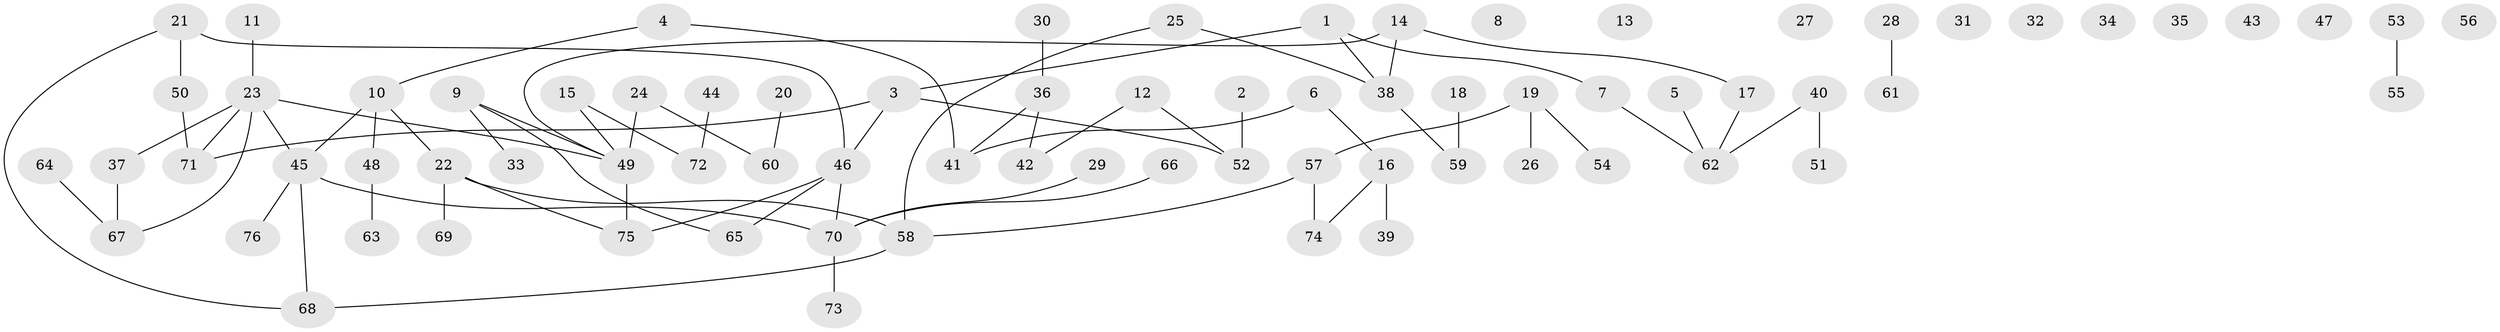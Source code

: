// coarse degree distribution, {2: 0.15384615384615385, 5: 0.07692307692307693, 3: 0.23076923076923078, 1: 0.46153846153846156, 10: 0.07692307692307693}
// Generated by graph-tools (version 1.1) at 2025/35/03/04/25 23:35:49]
// undirected, 76 vertices, 76 edges
graph export_dot {
  node [color=gray90,style=filled];
  1;
  2;
  3;
  4;
  5;
  6;
  7;
  8;
  9;
  10;
  11;
  12;
  13;
  14;
  15;
  16;
  17;
  18;
  19;
  20;
  21;
  22;
  23;
  24;
  25;
  26;
  27;
  28;
  29;
  30;
  31;
  32;
  33;
  34;
  35;
  36;
  37;
  38;
  39;
  40;
  41;
  42;
  43;
  44;
  45;
  46;
  47;
  48;
  49;
  50;
  51;
  52;
  53;
  54;
  55;
  56;
  57;
  58;
  59;
  60;
  61;
  62;
  63;
  64;
  65;
  66;
  67;
  68;
  69;
  70;
  71;
  72;
  73;
  74;
  75;
  76;
  1 -- 3;
  1 -- 7;
  1 -- 38;
  2 -- 52;
  3 -- 46;
  3 -- 52;
  3 -- 71;
  4 -- 10;
  4 -- 41;
  5 -- 62;
  6 -- 16;
  6 -- 41;
  7 -- 62;
  9 -- 33;
  9 -- 49;
  9 -- 65;
  10 -- 22;
  10 -- 45;
  10 -- 48;
  11 -- 23;
  12 -- 42;
  12 -- 52;
  14 -- 17;
  14 -- 38;
  14 -- 49;
  15 -- 49;
  15 -- 72;
  16 -- 39;
  16 -- 74;
  17 -- 62;
  18 -- 59;
  19 -- 26;
  19 -- 54;
  19 -- 57;
  20 -- 60;
  21 -- 46;
  21 -- 50;
  21 -- 68;
  22 -- 58;
  22 -- 69;
  22 -- 75;
  23 -- 37;
  23 -- 45;
  23 -- 49;
  23 -- 67;
  23 -- 71;
  24 -- 49;
  24 -- 60;
  25 -- 38;
  25 -- 58;
  28 -- 61;
  29 -- 70;
  30 -- 36;
  36 -- 41;
  36 -- 42;
  37 -- 67;
  38 -- 59;
  40 -- 51;
  40 -- 62;
  44 -- 72;
  45 -- 68;
  45 -- 70;
  45 -- 76;
  46 -- 65;
  46 -- 70;
  46 -- 75;
  48 -- 63;
  49 -- 75;
  50 -- 71;
  53 -- 55;
  57 -- 58;
  57 -- 74;
  58 -- 68;
  64 -- 67;
  66 -- 70;
  70 -- 73;
}
